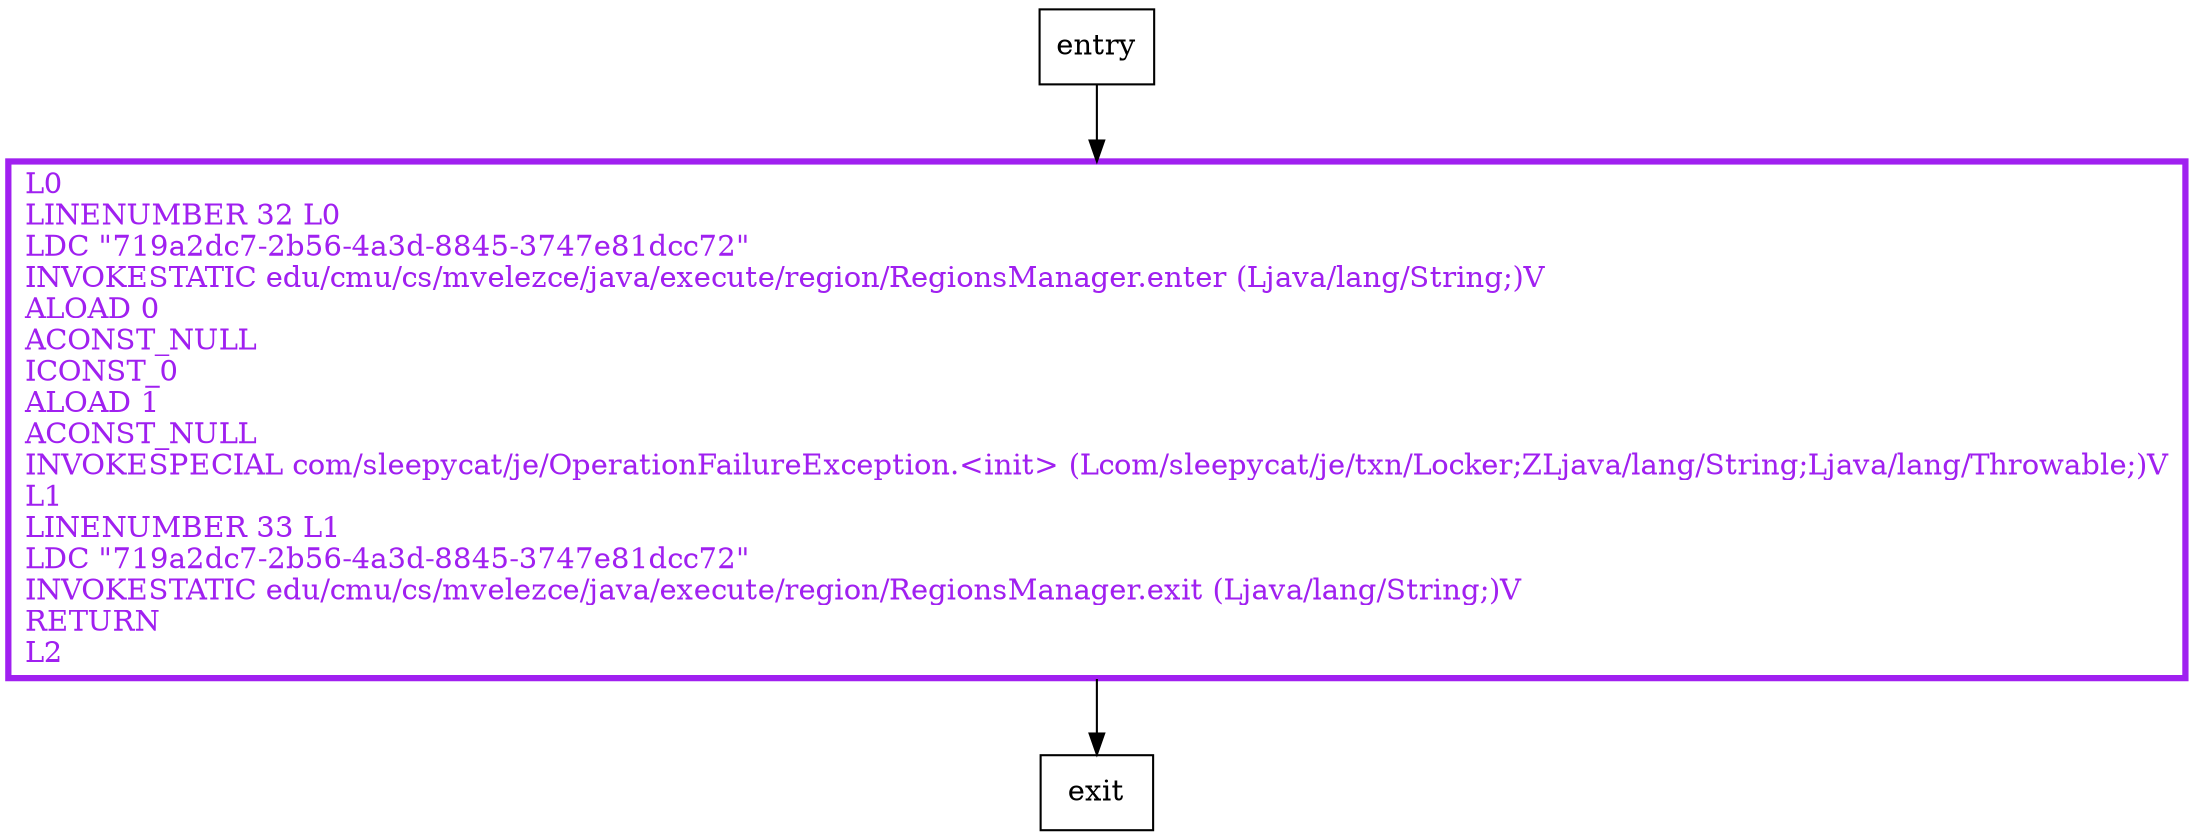 digraph <init> {
node [shape=record];
495605284 [label="L0\lLINENUMBER 32 L0\lLDC \"719a2dc7-2b56-4a3d-8845-3747e81dcc72\"\lINVOKESTATIC edu/cmu/cs/mvelezce/java/execute/region/RegionsManager.enter (Ljava/lang/String;)V\lALOAD 0\lACONST_NULL\lICONST_0\lALOAD 1\lACONST_NULL\lINVOKESPECIAL com/sleepycat/je/OperationFailureException.\<init\> (Lcom/sleepycat/je/txn/Locker;ZLjava/lang/String;Ljava/lang/Throwable;)V\lL1\lLINENUMBER 33 L1\lLDC \"719a2dc7-2b56-4a3d-8845-3747e81dcc72\"\lINVOKESTATIC edu/cmu/cs/mvelezce/java/execute/region/RegionsManager.exit (Ljava/lang/String;)V\lRETURN\lL2\l"];
entry;
exit;
entry -> 495605284
495605284 -> exit
495605284[fontcolor="purple", penwidth=3, color="purple"];
}
